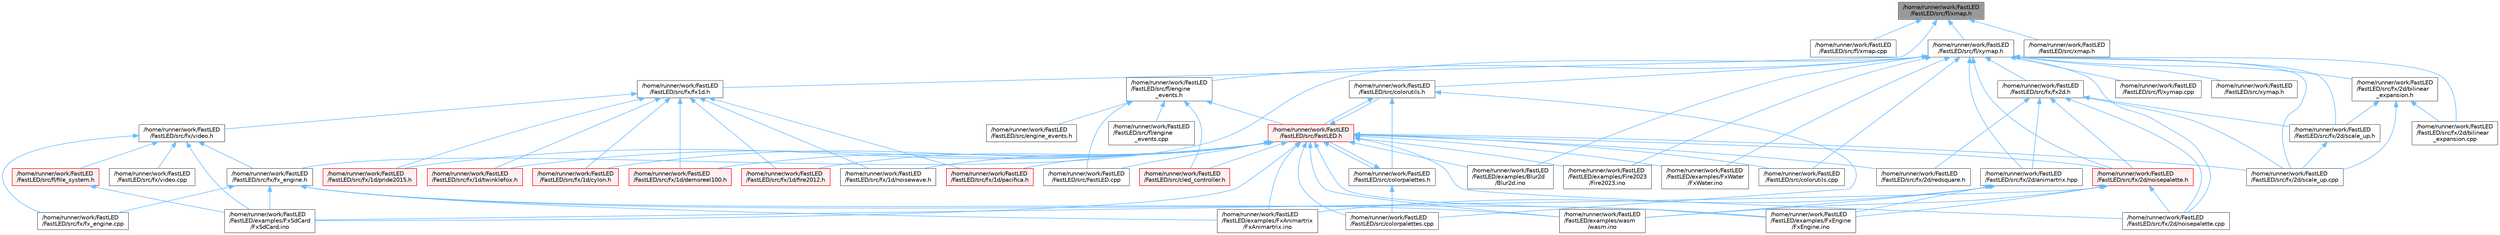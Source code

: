 digraph "/home/runner/work/FastLED/FastLED/src/fl/xmap.h"
{
 // LATEX_PDF_SIZE
  bgcolor="transparent";
  edge [fontname=Helvetica,fontsize=10,labelfontname=Helvetica,labelfontsize=10];
  node [fontname=Helvetica,fontsize=10,shape=box,height=0.2,width=0.4];
  Node1 [id="Node000001",label="/home/runner/work/FastLED\l/FastLED/src/fl/xmap.h",height=0.2,width=0.4,color="gray40", fillcolor="grey60", style="filled", fontcolor="black",tooltip=" "];
  Node1 -> Node2 [id="edge1_Node000001_Node000002",dir="back",color="steelblue1",style="solid",tooltip=" "];
  Node2 [id="Node000002",label="/home/runner/work/FastLED\l/FastLED/src/fl/xmap.cpp",height=0.2,width=0.4,color="grey40", fillcolor="white", style="filled",URL="$db/db8/xmap_8cpp.html",tooltip=" "];
  Node1 -> Node3 [id="edge2_Node000001_Node000003",dir="back",color="steelblue1",style="solid",tooltip=" "];
  Node3 [id="Node000003",label="/home/runner/work/FastLED\l/FastLED/src/fl/xymap.h",height=0.2,width=0.4,color="grey40", fillcolor="white", style="filled",URL="$d6/dc9/fl_2xymap_8h.html",tooltip=" "];
  Node3 -> Node4 [id="edge3_Node000003_Node000004",dir="back",color="steelblue1",style="solid",tooltip=" "];
  Node4 [id="Node000004",label="/home/runner/work/FastLED\l/FastLED/examples/Blur2d\l/Blur2d.ino",height=0.2,width=0.4,color="grey40", fillcolor="white", style="filled",URL="$df/d42/_blur2d_8ino.html",tooltip=" "];
  Node3 -> Node5 [id="edge4_Node000003_Node000005",dir="back",color="steelblue1",style="solid",tooltip=" "];
  Node5 [id="Node000005",label="/home/runner/work/FastLED\l/FastLED/examples/Fire2023\l/Fire2023.ino",height=0.2,width=0.4,color="grey40", fillcolor="white", style="filled",URL="$d8/d2c/_fire2023_8ino.html",tooltip=" "];
  Node3 -> Node6 [id="edge5_Node000003_Node000006",dir="back",color="steelblue1",style="solid",tooltip=" "];
  Node6 [id="Node000006",label="/home/runner/work/FastLED\l/FastLED/examples/FxWater\l/FxWater.ino",height=0.2,width=0.4,color="grey40", fillcolor="white", style="filled",URL="$dd/d61/_fx_water_8ino.html",tooltip=" "];
  Node3 -> Node7 [id="edge6_Node000003_Node000007",dir="back",color="steelblue1",style="solid",tooltip=" "];
  Node7 [id="Node000007",label="/home/runner/work/FastLED\l/FastLED/src/colorutils.cpp",height=0.2,width=0.4,color="grey40", fillcolor="white", style="filled",URL="$da/d2d/colorutils_8cpp.html",tooltip="Utility functions for color fill, palettes, blending, and more."];
  Node3 -> Node8 [id="edge7_Node000003_Node000008",dir="back",color="steelblue1",style="solid",tooltip=" "];
  Node8 [id="Node000008",label="/home/runner/work/FastLED\l/FastLED/src/colorutils.h",height=0.2,width=0.4,color="grey40", fillcolor="white", style="filled",URL="$d1/dfb/colorutils_8h.html",tooltip="Utility functions for color fill, palettes, blending, and more."];
  Node8 -> Node9 [id="edge8_Node000008_Node000009",dir="back",color="steelblue1",style="solid",tooltip=" "];
  Node9 [id="Node000009",label="/home/runner/work/FastLED\l/FastLED/src/FastLED.h",height=0.2,width=0.4,color="red", fillcolor="#FFF0F0", style="filled",URL="$db/d97/_fast_l_e_d_8h.html",tooltip="central include file for FastLED, defines the CFastLED class/object"];
  Node9 -> Node4 [id="edge9_Node000009_Node000004",dir="back",color="steelblue1",style="solid",tooltip=" "];
  Node9 -> Node5 [id="edge10_Node000009_Node000005",dir="back",color="steelblue1",style="solid",tooltip=" "];
  Node9 -> Node29 [id="edge11_Node000009_Node000029",dir="back",color="steelblue1",style="solid",tooltip=" "];
  Node29 [id="Node000029",label="/home/runner/work/FastLED\l/FastLED/examples/FxAnimartrix\l/FxAnimartrix.ino",height=0.2,width=0.4,color="grey40", fillcolor="white", style="filled",URL="$dd/d96/_fx_animartrix_8ino.html",tooltip=" "];
  Node9 -> Node32 [id="edge12_Node000009_Node000032",dir="back",color="steelblue1",style="solid",tooltip=" "];
  Node32 [id="Node000032",label="/home/runner/work/FastLED\l/FastLED/examples/FxEngine\l/FxEngine.ino",height=0.2,width=0.4,color="grey40", fillcolor="white", style="filled",URL="$d6/d35/_fx_engine_8ino.html",tooltip="Demonstrates how to use the FxEngine to switch between different effects on a 2D LED matrix."];
  Node9 -> Node37 [id="edge13_Node000009_Node000037",dir="back",color="steelblue1",style="solid",tooltip=" "];
  Node37 [id="Node000037",label="/home/runner/work/FastLED\l/FastLED/examples/FxSdCard\l/FxSdCard.ino",height=0.2,width=0.4,color="grey40", fillcolor="white", style="filled",URL="$d7/d35/_fx_sd_card_8ino.html",tooltip=" "];
  Node9 -> Node6 [id="edge14_Node000009_Node000006",dir="back",color="steelblue1",style="solid",tooltip=" "];
  Node9 -> Node66 [id="edge15_Node000009_Node000066",dir="back",color="steelblue1",style="solid",tooltip=" "];
  Node66 [id="Node000066",label="/home/runner/work/FastLED\l/FastLED/examples/wasm\l/wasm.ino",height=0.2,width=0.4,color="grey40", fillcolor="white", style="filled",URL="$d7/dd3/wasm_8ino.html",tooltip="Demonstrates an advanced ino file with multiple effects and UI elements."];
  Node9 -> Node67 [id="edge16_Node000009_Node000067",dir="back",color="steelblue1",style="solid",tooltip=" "];
  Node67 [id="Node000067",label="/home/runner/work/FastLED\l/FastLED/src/FastLED.cpp",height=0.2,width=0.4,color="grey40", fillcolor="white", style="filled",URL="$d6/dda/_fast_l_e_d_8cpp.html",tooltip="Central source file for FastLED, implements the CFastLED class/object."];
  Node9 -> Node70 [id="edge17_Node000009_Node000070",dir="back",color="steelblue1",style="solid",tooltip=" "];
  Node70 [id="Node000070",label="/home/runner/work/FastLED\l/FastLED/src/cled_controller.h",height=0.2,width=0.4,color="red", fillcolor="#FFF0F0", style="filled",URL="$db/d6d/cled__controller_8h.html",tooltip="base definitions used by led controllers for writing out led data"];
  Node9 -> Node74 [id="edge18_Node000009_Node000074",dir="back",color="steelblue1",style="solid",tooltip=" "];
  Node74 [id="Node000074",label="/home/runner/work/FastLED\l/FastLED/src/colorpalettes.cpp",height=0.2,width=0.4,color="grey40", fillcolor="white", style="filled",URL="$d6/dcc/colorpalettes_8cpp.html",tooltip="Definitions for the predefined color palettes supplied by FastLED."];
  Node9 -> Node75 [id="edge19_Node000009_Node000075",dir="back",color="steelblue1",style="solid",tooltip=" "];
  Node75 [id="Node000075",label="/home/runner/work/FastLED\l/FastLED/src/colorpalettes.h",height=0.2,width=0.4,color="grey40", fillcolor="white", style="filled",URL="$dc/dcc/colorpalettes_8h.html",tooltip="Declarations for the predefined color palettes supplied by FastLED."];
  Node75 -> Node9 [id="edge20_Node000075_Node000009",dir="back",color="steelblue1",style="solid",tooltip=" "];
  Node75 -> Node74 [id="edge21_Node000075_Node000074",dir="back",color="steelblue1",style="solid",tooltip=" "];
  Node9 -> Node7 [id="edge22_Node000009_Node000007",dir="back",color="steelblue1",style="solid",tooltip=" "];
  Node9 -> Node8 [id="edge23_Node000009_Node000008",dir="back",color="steelblue1",style="solid",tooltip=" "];
  Node9 -> Node87 [id="edge24_Node000009_Node000087",dir="back",color="steelblue1",style="solid",tooltip=" "];
  Node87 [id="Node000087",label="/home/runner/work/FastLED\l/FastLED/src/fx/1d/cylon.h",height=0.2,width=0.4,color="red", fillcolor="#FFF0F0", style="filled",URL="$db/d31/cylon_8h.html",tooltip=" "];
  Node9 -> Node88 [id="edge25_Node000009_Node000088",dir="back",color="steelblue1",style="solid",tooltip=" "];
  Node88 [id="Node000088",label="/home/runner/work/FastLED\l/FastLED/src/fx/1d/demoreel100.h",height=0.2,width=0.4,color="red", fillcolor="#FFF0F0", style="filled",URL="$d4/dc0/demoreel100_8h.html",tooltip=" "];
  Node9 -> Node89 [id="edge26_Node000009_Node000089",dir="back",color="steelblue1",style="solid",tooltip=" "];
  Node89 [id="Node000089",label="/home/runner/work/FastLED\l/FastLED/src/fx/1d/fire2012.h",height=0.2,width=0.4,color="red", fillcolor="#FFF0F0", style="filled",URL="$d5/dcb/fire2012_8h.html",tooltip=" "];
  Node9 -> Node90 [id="edge27_Node000009_Node000090",dir="back",color="steelblue1",style="solid",tooltip=" "];
  Node90 [id="Node000090",label="/home/runner/work/FastLED\l/FastLED/src/fx/1d/noisewave.h",height=0.2,width=0.4,color="grey40", fillcolor="white", style="filled",URL="$d9/d2c/noisewave_8h.html",tooltip=" "];
  Node9 -> Node91 [id="edge28_Node000009_Node000091",dir="back",color="steelblue1",style="solid",tooltip=" "];
  Node91 [id="Node000091",label="/home/runner/work/FastLED\l/FastLED/src/fx/1d/pacifica.h",height=0.2,width=0.4,color="red", fillcolor="#FFF0F0", style="filled",URL="$dc/d70/pacifica_8h.html",tooltip=" "];
  Node9 -> Node92 [id="edge29_Node000009_Node000092",dir="back",color="steelblue1",style="solid",tooltip=" "];
  Node92 [id="Node000092",label="/home/runner/work/FastLED\l/FastLED/src/fx/1d/pride2015.h",height=0.2,width=0.4,color="red", fillcolor="#FFF0F0", style="filled",URL="$d7/dc4/pride2015_8h.html",tooltip=" "];
  Node9 -> Node93 [id="edge30_Node000009_Node000093",dir="back",color="steelblue1",style="solid",tooltip=" "];
  Node93 [id="Node000093",label="/home/runner/work/FastLED\l/FastLED/src/fx/1d/twinklefox.h",height=0.2,width=0.4,color="red", fillcolor="#FFF0F0", style="filled",URL="$d1/df6/twinklefox_8h.html",tooltip=" "];
  Node9 -> Node94 [id="edge31_Node000009_Node000094",dir="back",color="steelblue1",style="solid",tooltip=" "];
  Node94 [id="Node000094",label="/home/runner/work/FastLED\l/FastLED/src/fx/2d/noisepalette.cpp",height=0.2,width=0.4,color="grey40", fillcolor="white", style="filled",URL="$d6/d66/noisepalette_8cpp.html",tooltip=" "];
  Node9 -> Node95 [id="edge32_Node000009_Node000095",dir="back",color="steelblue1",style="solid",tooltip=" "];
  Node95 [id="Node000095",label="/home/runner/work/FastLED\l/FastLED/src/fx/2d/noisepalette.h",height=0.2,width=0.4,color="red", fillcolor="#FFF0F0", style="filled",URL="$d6/dc7/noisepalette_8h.html",tooltip="Demonstrates how to mix noise generation with color palettes on a 2D LED matrix."];
  Node95 -> Node32 [id="edge33_Node000095_Node000032",dir="back",color="steelblue1",style="solid",tooltip=" "];
  Node95 -> Node37 [id="edge34_Node000095_Node000037",dir="back",color="steelblue1",style="solid",tooltip=" "];
  Node95 -> Node66 [id="edge35_Node000095_Node000066",dir="back",color="steelblue1",style="solid",tooltip=" "];
  Node95 -> Node94 [id="edge36_Node000095_Node000094",dir="back",color="steelblue1",style="solid",tooltip=" "];
  Node9 -> Node96 [id="edge37_Node000009_Node000096",dir="back",color="steelblue1",style="solid",tooltip=" "];
  Node96 [id="Node000096",label="/home/runner/work/FastLED\l/FastLED/src/fx/2d/redsquare.h",height=0.2,width=0.4,color="grey40", fillcolor="white", style="filled",URL="$d3/db8/redsquare_8h.html",tooltip=" "];
  Node9 -> Node97 [id="edge38_Node000009_Node000097",dir="back",color="steelblue1",style="solid",tooltip=" "];
  Node97 [id="Node000097",label="/home/runner/work/FastLED\l/FastLED/src/fx/2d/scale_up.cpp",height=0.2,width=0.4,color="grey40", fillcolor="white", style="filled",URL="$dc/d8c/scale__up_8cpp.html",tooltip=" "];
  Node8 -> Node74 [id="edge39_Node000008_Node000074",dir="back",color="steelblue1",style="solid",tooltip=" "];
  Node8 -> Node75 [id="edge40_Node000008_Node000075",dir="back",color="steelblue1",style="solid",tooltip=" "];
  Node3 -> Node117 [id="edge41_Node000003_Node000117",dir="back",color="steelblue1",style="solid",tooltip=" "];
  Node117 [id="Node000117",label="/home/runner/work/FastLED\l/FastLED/src/fl/engine\l_events.h",height=0.2,width=0.4,color="grey40", fillcolor="white", style="filled",URL="$dc/dd9/fl_2engine__events_8h.html",tooltip=" "];
  Node117 -> Node67 [id="edge42_Node000117_Node000067",dir="back",color="steelblue1",style="solid",tooltip=" "];
  Node117 -> Node9 [id="edge43_Node000117_Node000009",dir="back",color="steelblue1",style="solid",tooltip=" "];
  Node117 -> Node70 [id="edge44_Node000117_Node000070",dir="back",color="steelblue1",style="solid",tooltip=" "];
  Node117 -> Node118 [id="edge45_Node000117_Node000118",dir="back",color="steelblue1",style="solid",tooltip=" "];
  Node118 [id="Node000118",label="/home/runner/work/FastLED\l/FastLED/src/engine_events.h",height=0.2,width=0.4,color="grey40", fillcolor="white", style="filled",URL="$db/dc0/engine__events_8h.html",tooltip=" "];
  Node117 -> Node119 [id="edge46_Node000117_Node000119",dir="back",color="steelblue1",style="solid",tooltip=" "];
  Node119 [id="Node000119",label="/home/runner/work/FastLED\l/FastLED/src/fl/engine\l_events.cpp",height=0.2,width=0.4,color="grey40", fillcolor="white", style="filled",URL="$d5/d7d/engine__events_8cpp.html",tooltip=" "];
  Node3 -> Node120 [id="edge47_Node000003_Node000120",dir="back",color="steelblue1",style="solid",tooltip=" "];
  Node120 [id="Node000120",label="/home/runner/work/FastLED\l/FastLED/src/fl/xymap.cpp",height=0.2,width=0.4,color="grey40", fillcolor="white", style="filled",URL="$d7/d09/xymap_8cpp.html",tooltip=" "];
  Node3 -> Node121 [id="edge48_Node000003_Node000121",dir="back",color="steelblue1",style="solid",tooltip=" "];
  Node121 [id="Node000121",label="/home/runner/work/FastLED\l/FastLED/src/fx/2d/animartrix.hpp",height=0.2,width=0.4,color="grey40", fillcolor="white", style="filled",URL="$d3/dc3/animartrix_8hpp.html",tooltip=" "];
  Node121 -> Node29 [id="edge49_Node000121_Node000029",dir="back",color="steelblue1",style="solid",tooltip=" "];
  Node121 -> Node32 [id="edge50_Node000121_Node000032",dir="back",color="steelblue1",style="solid",tooltip=" "];
  Node121 -> Node66 [id="edge51_Node000121_Node000066",dir="back",color="steelblue1",style="solid",tooltip=" "];
  Node3 -> Node122 [id="edge52_Node000003_Node000122",dir="back",color="steelblue1",style="solid",tooltip=" "];
  Node122 [id="Node000122",label="/home/runner/work/FastLED\l/FastLED/src/fx/2d/bilinear\l_expansion.cpp",height=0.2,width=0.4,color="grey40", fillcolor="white", style="filled",URL="$de/d80/bilinear__expansion_8cpp.html",tooltip="Demonstrates how to mix noise generation with color palettes on a 2D LED matrix."];
  Node3 -> Node123 [id="edge53_Node000003_Node000123",dir="back",color="steelblue1",style="solid",tooltip=" "];
  Node123 [id="Node000123",label="/home/runner/work/FastLED\l/FastLED/src/fx/2d/bilinear\l_expansion.h",height=0.2,width=0.4,color="grey40", fillcolor="white", style="filled",URL="$da/d34/bilinear__expansion_8h.html",tooltip="Demonstrates how to mix noise generation with color palettes on a 2D LED matrix."];
  Node123 -> Node122 [id="edge54_Node000123_Node000122",dir="back",color="steelblue1",style="solid",tooltip=" "];
  Node123 -> Node97 [id="edge55_Node000123_Node000097",dir="back",color="steelblue1",style="solid",tooltip=" "];
  Node123 -> Node124 [id="edge56_Node000123_Node000124",dir="back",color="steelblue1",style="solid",tooltip=" "];
  Node124 [id="Node000124",label="/home/runner/work/FastLED\l/FastLED/src/fx/2d/scale_up.h",height=0.2,width=0.4,color="grey40", fillcolor="white", style="filled",URL="$d2/d74/scale__up_8h.html",tooltip="Expands a grid using bilinear interpolation and scaling up."];
  Node124 -> Node97 [id="edge57_Node000124_Node000097",dir="back",color="steelblue1",style="solid",tooltip=" "];
  Node3 -> Node94 [id="edge58_Node000003_Node000094",dir="back",color="steelblue1",style="solid",tooltip=" "];
  Node3 -> Node95 [id="edge59_Node000003_Node000095",dir="back",color="steelblue1",style="solid",tooltip=" "];
  Node3 -> Node97 [id="edge60_Node000003_Node000097",dir="back",color="steelblue1",style="solid",tooltip=" "];
  Node3 -> Node124 [id="edge61_Node000003_Node000124",dir="back",color="steelblue1",style="solid",tooltip=" "];
  Node3 -> Node125 [id="edge62_Node000003_Node000125",dir="back",color="steelblue1",style="solid",tooltip=" "];
  Node125 [id="Node000125",label="/home/runner/work/FastLED\l/FastLED/src/fx/fx2d.h",height=0.2,width=0.4,color="grey40", fillcolor="white", style="filled",URL="$d9/d43/fx2d_8h.html",tooltip=" "];
  Node125 -> Node121 [id="edge63_Node000125_Node000121",dir="back",color="steelblue1",style="solid",tooltip=" "];
  Node125 -> Node94 [id="edge64_Node000125_Node000094",dir="back",color="steelblue1",style="solid",tooltip=" "];
  Node125 -> Node95 [id="edge65_Node000125_Node000095",dir="back",color="steelblue1",style="solid",tooltip=" "];
  Node125 -> Node96 [id="edge66_Node000125_Node000096",dir="back",color="steelblue1",style="solid",tooltip=" "];
  Node125 -> Node97 [id="edge67_Node000125_Node000097",dir="back",color="steelblue1",style="solid",tooltip=" "];
  Node125 -> Node124 [id="edge68_Node000125_Node000124",dir="back",color="steelblue1",style="solid",tooltip=" "];
  Node3 -> Node126 [id="edge69_Node000003_Node000126",dir="back",color="steelblue1",style="solid",tooltip=" "];
  Node126 [id="Node000126",label="/home/runner/work/FastLED\l/FastLED/src/fx/fx_engine.h",height=0.2,width=0.4,color="grey40", fillcolor="white", style="filled",URL="$d9/d3c/fx__engine_8h.html",tooltip=" "];
  Node126 -> Node29 [id="edge70_Node000126_Node000029",dir="back",color="steelblue1",style="solid",tooltip=" "];
  Node126 -> Node32 [id="edge71_Node000126_Node000032",dir="back",color="steelblue1",style="solid",tooltip=" "];
  Node126 -> Node37 [id="edge72_Node000126_Node000037",dir="back",color="steelblue1",style="solid",tooltip=" "];
  Node126 -> Node66 [id="edge73_Node000126_Node000066",dir="back",color="steelblue1",style="solid",tooltip=" "];
  Node126 -> Node127 [id="edge74_Node000126_Node000127",dir="back",color="steelblue1",style="solid",tooltip=" "];
  Node127 [id="Node000127",label="/home/runner/work/FastLED\l/FastLED/src/fx/fx_engine.cpp",height=0.2,width=0.4,color="grey40", fillcolor="white", style="filled",URL="$df/d8e/fx__engine_8cpp.html",tooltip=" "];
  Node3 -> Node128 [id="edge75_Node000003_Node000128",dir="back",color="steelblue1",style="solid",tooltip=" "];
  Node128 [id="Node000128",label="/home/runner/work/FastLED\l/FastLED/src/xymap.h",height=0.2,width=0.4,color="grey40", fillcolor="white", style="filled",URL="$da/d61/xymap_8h.html",tooltip=" "];
  Node1 -> Node129 [id="edge76_Node000001_Node000129",dir="back",color="steelblue1",style="solid",tooltip=" "];
  Node129 [id="Node000129",label="/home/runner/work/FastLED\l/FastLED/src/fx/fx1d.h",height=0.2,width=0.4,color="grey40", fillcolor="white", style="filled",URL="$da/d81/fx1d_8h.html",tooltip=" "];
  Node129 -> Node87 [id="edge77_Node000129_Node000087",dir="back",color="steelblue1",style="solid",tooltip=" "];
  Node129 -> Node88 [id="edge78_Node000129_Node000088",dir="back",color="steelblue1",style="solid",tooltip=" "];
  Node129 -> Node89 [id="edge79_Node000129_Node000089",dir="back",color="steelblue1",style="solid",tooltip=" "];
  Node129 -> Node90 [id="edge80_Node000129_Node000090",dir="back",color="steelblue1",style="solid",tooltip=" "];
  Node129 -> Node91 [id="edge81_Node000129_Node000091",dir="back",color="steelblue1",style="solid",tooltip=" "];
  Node129 -> Node92 [id="edge82_Node000129_Node000092",dir="back",color="steelblue1",style="solid",tooltip=" "];
  Node129 -> Node93 [id="edge83_Node000129_Node000093",dir="back",color="steelblue1",style="solid",tooltip=" "];
  Node129 -> Node130 [id="edge84_Node000129_Node000130",dir="back",color="steelblue1",style="solid",tooltip=" "];
  Node130 [id="Node000130",label="/home/runner/work/FastLED\l/FastLED/src/fx/video.h",height=0.2,width=0.4,color="grey40", fillcolor="white", style="filled",URL="$dd/d78/video_8h.html",tooltip=" "];
  Node130 -> Node37 [id="edge85_Node000130_Node000037",dir="back",color="steelblue1",style="solid",tooltip=" "];
  Node130 -> Node131 [id="edge86_Node000130_Node000131",dir="back",color="steelblue1",style="solid",tooltip=" "];
  Node131 [id="Node000131",label="/home/runner/work/FastLED\l/FastLED/src/fl/file_system.h",height=0.2,width=0.4,color="red", fillcolor="#FFF0F0", style="filled",URL="$d9/d28/fl_2file__system_8h.html",tooltip=" "];
  Node131 -> Node37 [id="edge87_Node000131_Node000037",dir="back",color="steelblue1",style="solid",tooltip=" "];
  Node130 -> Node127 [id="edge88_Node000130_Node000127",dir="back",color="steelblue1",style="solid",tooltip=" "];
  Node130 -> Node126 [id="edge89_Node000130_Node000126",dir="back",color="steelblue1",style="solid",tooltip=" "];
  Node130 -> Node135 [id="edge90_Node000130_Node000135",dir="back",color="steelblue1",style="solid",tooltip=" "];
  Node135 [id="Node000135",label="/home/runner/work/FastLED\l/FastLED/src/fx/video.cpp",height=0.2,width=0.4,color="grey40", fillcolor="white", style="filled",URL="$d0/d05/video_8cpp.html",tooltip=" "];
  Node1 -> Node141 [id="edge91_Node000001_Node000141",dir="back",color="steelblue1",style="solid",tooltip=" "];
  Node141 [id="Node000141",label="/home/runner/work/FastLED\l/FastLED/src/xmap.h",height=0.2,width=0.4,color="grey40", fillcolor="white", style="filled",URL="$dd/dcc/xmap_8h.html",tooltip=" "];
}
